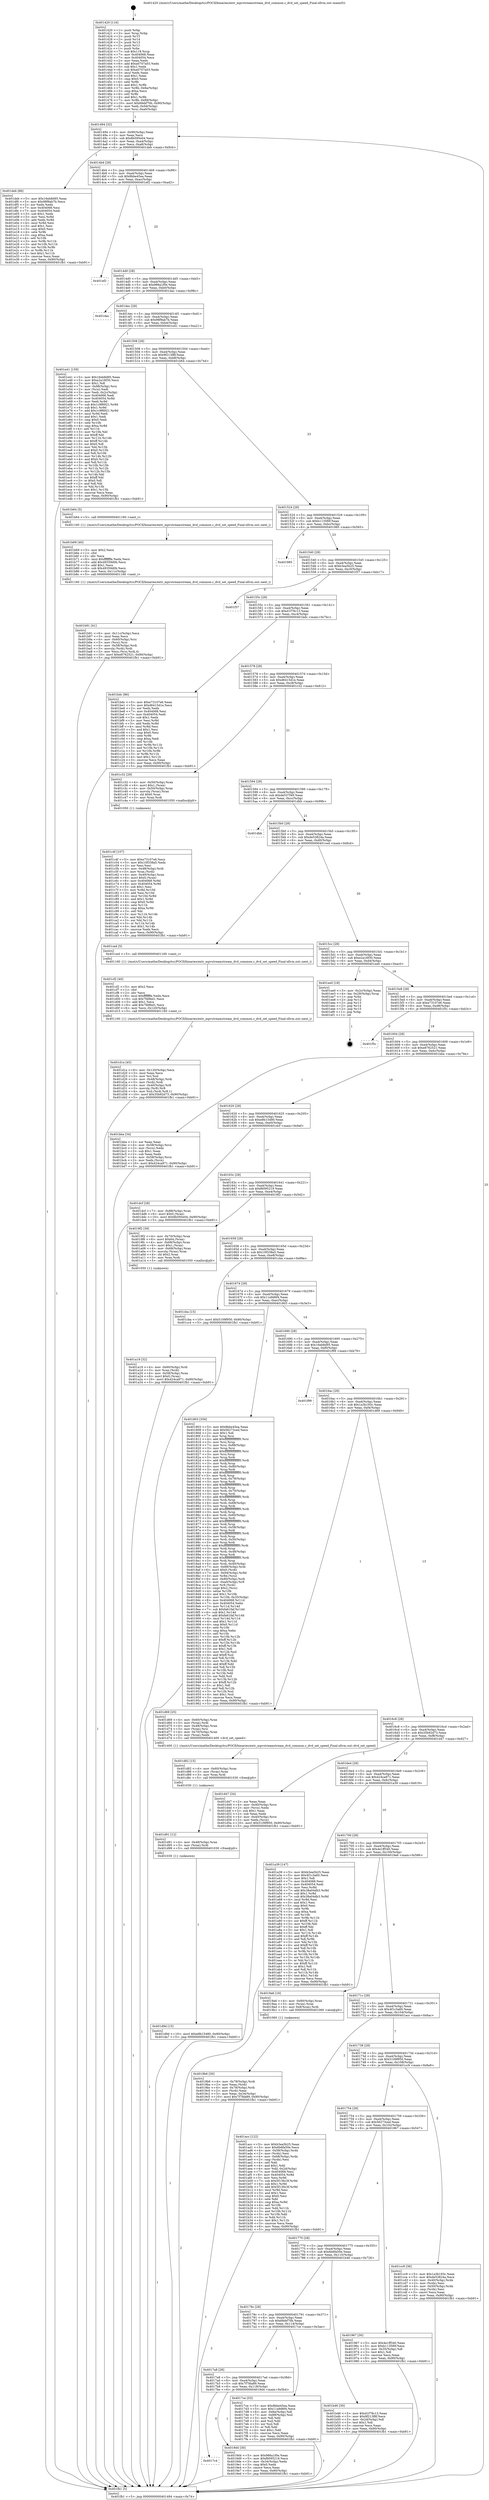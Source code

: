 digraph "0x401420" {
  label = "0x401420 (/mnt/c/Users/mathe/Desktop/tcc/POCII/binaries/extr_mpvstreamstream_dvd_common.c_dvd_set_speed_Final-ollvm.out::main(0))"
  labelloc = "t"
  node[shape=record]

  Entry [label="",width=0.3,height=0.3,shape=circle,fillcolor=black,style=filled]
  "0x401494" [label="{
     0x401494 [32]\l
     | [instrs]\l
     &nbsp;&nbsp;0x401494 \<+6\>: mov -0x90(%rbp),%eax\l
     &nbsp;&nbsp;0x40149a \<+2\>: mov %eax,%ecx\l
     &nbsp;&nbsp;0x40149c \<+6\>: sub $0x8b595e04,%ecx\l
     &nbsp;&nbsp;0x4014a2 \<+6\>: mov %eax,-0xa4(%rbp)\l
     &nbsp;&nbsp;0x4014a8 \<+6\>: mov %ecx,-0xa8(%rbp)\l
     &nbsp;&nbsp;0x4014ae \<+6\>: je 0000000000401deb \<main+0x9cb\>\l
  }"]
  "0x401deb" [label="{
     0x401deb [86]\l
     | [instrs]\l
     &nbsp;&nbsp;0x401deb \<+5\>: mov $0x16eb8d95,%eax\l
     &nbsp;&nbsp;0x401df0 \<+5\>: mov $0x98f9ab7b,%ecx\l
     &nbsp;&nbsp;0x401df5 \<+2\>: xor %edx,%edx\l
     &nbsp;&nbsp;0x401df7 \<+7\>: mov 0x404068,%esi\l
     &nbsp;&nbsp;0x401dfe \<+7\>: mov 0x404054,%edi\l
     &nbsp;&nbsp;0x401e05 \<+3\>: sub $0x1,%edx\l
     &nbsp;&nbsp;0x401e08 \<+3\>: mov %esi,%r8d\l
     &nbsp;&nbsp;0x401e0b \<+3\>: add %edx,%r8d\l
     &nbsp;&nbsp;0x401e0e \<+4\>: imul %r8d,%esi\l
     &nbsp;&nbsp;0x401e12 \<+3\>: and $0x1,%esi\l
     &nbsp;&nbsp;0x401e15 \<+3\>: cmp $0x0,%esi\l
     &nbsp;&nbsp;0x401e18 \<+4\>: sete %r9b\l
     &nbsp;&nbsp;0x401e1c \<+3\>: cmp $0xa,%edi\l
     &nbsp;&nbsp;0x401e1f \<+4\>: setl %r10b\l
     &nbsp;&nbsp;0x401e23 \<+3\>: mov %r9b,%r11b\l
     &nbsp;&nbsp;0x401e26 \<+3\>: and %r10b,%r11b\l
     &nbsp;&nbsp;0x401e29 \<+3\>: xor %r10b,%r9b\l
     &nbsp;&nbsp;0x401e2c \<+3\>: or %r9b,%r11b\l
     &nbsp;&nbsp;0x401e2f \<+4\>: test $0x1,%r11b\l
     &nbsp;&nbsp;0x401e33 \<+3\>: cmovne %ecx,%eax\l
     &nbsp;&nbsp;0x401e36 \<+6\>: mov %eax,-0x90(%rbp)\l
     &nbsp;&nbsp;0x401e3c \<+5\>: jmp 0000000000401fb1 \<main+0xb91\>\l
  }"]
  "0x4014b4" [label="{
     0x4014b4 [28]\l
     | [instrs]\l
     &nbsp;&nbsp;0x4014b4 \<+5\>: jmp 00000000004014b9 \<main+0x99\>\l
     &nbsp;&nbsp;0x4014b9 \<+6\>: mov -0xa4(%rbp),%eax\l
     &nbsp;&nbsp;0x4014bf \<+5\>: sub $0x8bbe45ea,%eax\l
     &nbsp;&nbsp;0x4014c4 \<+6\>: mov %eax,-0xac(%rbp)\l
     &nbsp;&nbsp;0x4014ca \<+6\>: je 0000000000401ef2 \<main+0xad2\>\l
  }"]
  Exit [label="",width=0.3,height=0.3,shape=circle,fillcolor=black,style=filled,peripheries=2]
  "0x401ef2" [label="{
     0x401ef2\l
  }", style=dashed]
  "0x4014d0" [label="{
     0x4014d0 [28]\l
     | [instrs]\l
     &nbsp;&nbsp;0x4014d0 \<+5\>: jmp 00000000004014d5 \<main+0xb5\>\l
     &nbsp;&nbsp;0x4014d5 \<+6\>: mov -0xa4(%rbp),%eax\l
     &nbsp;&nbsp;0x4014db \<+5\>: sub $0x986a1f0e,%eax\l
     &nbsp;&nbsp;0x4014e0 \<+6\>: mov %eax,-0xb0(%rbp)\l
     &nbsp;&nbsp;0x4014e6 \<+6\>: je 0000000000401dac \<main+0x98c\>\l
  }"]
  "0x401d9d" [label="{
     0x401d9d [15]\l
     | [instrs]\l
     &nbsp;&nbsp;0x401d9d \<+10\>: movl $0xe8b15480,-0x90(%rbp)\l
     &nbsp;&nbsp;0x401da7 \<+5\>: jmp 0000000000401fb1 \<main+0xb91\>\l
  }"]
  "0x401dac" [label="{
     0x401dac\l
  }", style=dashed]
  "0x4014ec" [label="{
     0x4014ec [28]\l
     | [instrs]\l
     &nbsp;&nbsp;0x4014ec \<+5\>: jmp 00000000004014f1 \<main+0xd1\>\l
     &nbsp;&nbsp;0x4014f1 \<+6\>: mov -0xa4(%rbp),%eax\l
     &nbsp;&nbsp;0x4014f7 \<+5\>: sub $0x98f9ab7b,%eax\l
     &nbsp;&nbsp;0x4014fc \<+6\>: mov %eax,-0xb4(%rbp)\l
     &nbsp;&nbsp;0x401502 \<+6\>: je 0000000000401e41 \<main+0xa21\>\l
  }"]
  "0x401d91" [label="{
     0x401d91 [12]\l
     | [instrs]\l
     &nbsp;&nbsp;0x401d91 \<+4\>: mov -0x48(%rbp),%rax\l
     &nbsp;&nbsp;0x401d95 \<+3\>: mov (%rax),%rdi\l
     &nbsp;&nbsp;0x401d98 \<+5\>: call 0000000000401030 \<free@plt\>\l
     | [calls]\l
     &nbsp;&nbsp;0x401030 \{1\} (unknown)\l
  }"]
  "0x401e41" [label="{
     0x401e41 [159]\l
     | [instrs]\l
     &nbsp;&nbsp;0x401e41 \<+5\>: mov $0x16eb8d95,%eax\l
     &nbsp;&nbsp;0x401e46 \<+5\>: mov $0xe2a16f30,%ecx\l
     &nbsp;&nbsp;0x401e4b \<+2\>: mov $0x1,%dl\l
     &nbsp;&nbsp;0x401e4d \<+7\>: mov -0x88(%rbp),%rsi\l
     &nbsp;&nbsp;0x401e54 \<+2\>: mov (%rsi),%edi\l
     &nbsp;&nbsp;0x401e56 \<+3\>: mov %edi,-0x2c(%rbp)\l
     &nbsp;&nbsp;0x401e59 \<+7\>: mov 0x404068,%edi\l
     &nbsp;&nbsp;0x401e60 \<+8\>: mov 0x404054,%r8d\l
     &nbsp;&nbsp;0x401e68 \<+3\>: mov %edi,%r9d\l
     &nbsp;&nbsp;0x401e6b \<+7\>: sub $0x1c9f6921,%r9d\l
     &nbsp;&nbsp;0x401e72 \<+4\>: sub $0x1,%r9d\l
     &nbsp;&nbsp;0x401e76 \<+7\>: add $0x1c9f6921,%r9d\l
     &nbsp;&nbsp;0x401e7d \<+4\>: imul %r9d,%edi\l
     &nbsp;&nbsp;0x401e81 \<+3\>: and $0x1,%edi\l
     &nbsp;&nbsp;0x401e84 \<+3\>: cmp $0x0,%edi\l
     &nbsp;&nbsp;0x401e87 \<+4\>: sete %r10b\l
     &nbsp;&nbsp;0x401e8b \<+4\>: cmp $0xa,%r8d\l
     &nbsp;&nbsp;0x401e8f \<+4\>: setl %r11b\l
     &nbsp;&nbsp;0x401e93 \<+3\>: mov %r10b,%bl\l
     &nbsp;&nbsp;0x401e96 \<+3\>: xor $0xff,%bl\l
     &nbsp;&nbsp;0x401e99 \<+3\>: mov %r11b,%r14b\l
     &nbsp;&nbsp;0x401e9c \<+4\>: xor $0xff,%r14b\l
     &nbsp;&nbsp;0x401ea0 \<+3\>: xor $0x0,%dl\l
     &nbsp;&nbsp;0x401ea3 \<+3\>: mov %bl,%r15b\l
     &nbsp;&nbsp;0x401ea6 \<+4\>: and $0x0,%r15b\l
     &nbsp;&nbsp;0x401eaa \<+3\>: and %dl,%r10b\l
     &nbsp;&nbsp;0x401ead \<+3\>: mov %r14b,%r12b\l
     &nbsp;&nbsp;0x401eb0 \<+4\>: and $0x0,%r12b\l
     &nbsp;&nbsp;0x401eb4 \<+3\>: and %dl,%r11b\l
     &nbsp;&nbsp;0x401eb7 \<+3\>: or %r10b,%r15b\l
     &nbsp;&nbsp;0x401eba \<+3\>: or %r11b,%r12b\l
     &nbsp;&nbsp;0x401ebd \<+3\>: xor %r12b,%r15b\l
     &nbsp;&nbsp;0x401ec0 \<+3\>: or %r14b,%bl\l
     &nbsp;&nbsp;0x401ec3 \<+3\>: xor $0xff,%bl\l
     &nbsp;&nbsp;0x401ec6 \<+3\>: or $0x0,%dl\l
     &nbsp;&nbsp;0x401ec9 \<+2\>: and %dl,%bl\l
     &nbsp;&nbsp;0x401ecb \<+3\>: or %bl,%r15b\l
     &nbsp;&nbsp;0x401ece \<+4\>: test $0x1,%r15b\l
     &nbsp;&nbsp;0x401ed2 \<+3\>: cmovne %ecx,%eax\l
     &nbsp;&nbsp;0x401ed5 \<+6\>: mov %eax,-0x90(%rbp)\l
     &nbsp;&nbsp;0x401edb \<+5\>: jmp 0000000000401fb1 \<main+0xb91\>\l
  }"]
  "0x401508" [label="{
     0x401508 [28]\l
     | [instrs]\l
     &nbsp;&nbsp;0x401508 \<+5\>: jmp 000000000040150d \<main+0xed\>\l
     &nbsp;&nbsp;0x40150d \<+6\>: mov -0xa4(%rbp),%eax\l
     &nbsp;&nbsp;0x401513 \<+5\>: sub $0x9f213f8f,%eax\l
     &nbsp;&nbsp;0x401518 \<+6\>: mov %eax,-0xb8(%rbp)\l
     &nbsp;&nbsp;0x40151e \<+6\>: je 0000000000401b64 \<main+0x744\>\l
  }"]
  "0x401d82" [label="{
     0x401d82 [15]\l
     | [instrs]\l
     &nbsp;&nbsp;0x401d82 \<+4\>: mov -0x60(%rbp),%rax\l
     &nbsp;&nbsp;0x401d86 \<+3\>: mov (%rax),%rax\l
     &nbsp;&nbsp;0x401d89 \<+3\>: mov %rax,%rdi\l
     &nbsp;&nbsp;0x401d8c \<+5\>: call 0000000000401030 \<free@plt\>\l
     | [calls]\l
     &nbsp;&nbsp;0x401030 \{1\} (unknown)\l
  }"]
  "0x401b64" [label="{
     0x401b64 [5]\l
     | [instrs]\l
     &nbsp;&nbsp;0x401b64 \<+5\>: call 0000000000401160 \<next_i\>\l
     | [calls]\l
     &nbsp;&nbsp;0x401160 \{1\} (/mnt/c/Users/mathe/Desktop/tcc/POCII/binaries/extr_mpvstreamstream_dvd_common.c_dvd_set_speed_Final-ollvm.out::next_i)\l
  }"]
  "0x401524" [label="{
     0x401524 [28]\l
     | [instrs]\l
     &nbsp;&nbsp;0x401524 \<+5\>: jmp 0000000000401529 \<main+0x109\>\l
     &nbsp;&nbsp;0x401529 \<+6\>: mov -0xa4(%rbp),%eax\l
     &nbsp;&nbsp;0x40152f \<+5\>: sub $0xb1135f0f,%eax\l
     &nbsp;&nbsp;0x401534 \<+6\>: mov %eax,-0xbc(%rbp)\l
     &nbsp;&nbsp;0x40153a \<+6\>: je 0000000000401985 \<main+0x565\>\l
  }"]
  "0x401d1a" [label="{
     0x401d1a [45]\l
     | [instrs]\l
     &nbsp;&nbsp;0x401d1a \<+6\>: mov -0x120(%rbp),%ecx\l
     &nbsp;&nbsp;0x401d20 \<+3\>: imul %eax,%ecx\l
     &nbsp;&nbsp;0x401d23 \<+3\>: mov %cl,%sil\l
     &nbsp;&nbsp;0x401d26 \<+4\>: mov -0x48(%rbp),%rdi\l
     &nbsp;&nbsp;0x401d2a \<+3\>: mov (%rdi),%rdi\l
     &nbsp;&nbsp;0x401d2d \<+4\>: mov -0x40(%rbp),%r8\l
     &nbsp;&nbsp;0x401d31 \<+3\>: movslq (%r8),%r8\l
     &nbsp;&nbsp;0x401d34 \<+4\>: mov %sil,(%rdi,%r8,1)\l
     &nbsp;&nbsp;0x401d38 \<+10\>: movl $0x35b92d73,-0x90(%rbp)\l
     &nbsp;&nbsp;0x401d42 \<+5\>: jmp 0000000000401fb1 \<main+0xb91\>\l
  }"]
  "0x401985" [label="{
     0x401985\l
  }", style=dashed]
  "0x401540" [label="{
     0x401540 [28]\l
     | [instrs]\l
     &nbsp;&nbsp;0x401540 \<+5\>: jmp 0000000000401545 \<main+0x125\>\l
     &nbsp;&nbsp;0x401545 \<+6\>: mov -0xa4(%rbp),%eax\l
     &nbsp;&nbsp;0x40154b \<+5\>: sub $0xb3ea5b25,%eax\l
     &nbsp;&nbsp;0x401550 \<+6\>: mov %eax,-0xc0(%rbp)\l
     &nbsp;&nbsp;0x401556 \<+6\>: je 0000000000401f37 \<main+0xb17\>\l
  }"]
  "0x401cf2" [label="{
     0x401cf2 [40]\l
     | [instrs]\l
     &nbsp;&nbsp;0x401cf2 \<+5\>: mov $0x2,%ecx\l
     &nbsp;&nbsp;0x401cf7 \<+1\>: cltd\l
     &nbsp;&nbsp;0x401cf8 \<+2\>: idiv %ecx\l
     &nbsp;&nbsp;0x401cfa \<+6\>: imul $0xfffffffe,%edx,%ecx\l
     &nbsp;&nbsp;0x401d00 \<+6\>: sub $0x7fd9bd1,%ecx\l
     &nbsp;&nbsp;0x401d06 \<+3\>: add $0x1,%ecx\l
     &nbsp;&nbsp;0x401d09 \<+6\>: add $0x7fd9bd1,%ecx\l
     &nbsp;&nbsp;0x401d0f \<+6\>: mov %ecx,-0x120(%rbp)\l
     &nbsp;&nbsp;0x401d15 \<+5\>: call 0000000000401160 \<next_i\>\l
     | [calls]\l
     &nbsp;&nbsp;0x401160 \{1\} (/mnt/c/Users/mathe/Desktop/tcc/POCII/binaries/extr_mpvstreamstream_dvd_common.c_dvd_set_speed_Final-ollvm.out::next_i)\l
  }"]
  "0x401f37" [label="{
     0x401f37\l
  }", style=dashed]
  "0x40155c" [label="{
     0x40155c [28]\l
     | [instrs]\l
     &nbsp;&nbsp;0x40155c \<+5\>: jmp 0000000000401561 \<main+0x141\>\l
     &nbsp;&nbsp;0x401561 \<+6\>: mov -0xa4(%rbp),%eax\l
     &nbsp;&nbsp;0x401567 \<+5\>: sub $0xd1f78c13,%eax\l
     &nbsp;&nbsp;0x40156c \<+6\>: mov %eax,-0xc4(%rbp)\l
     &nbsp;&nbsp;0x401572 \<+6\>: je 0000000000401bdc \<main+0x7bc\>\l
  }"]
  "0x401c4f" [label="{
     0x401c4f [107]\l
     | [instrs]\l
     &nbsp;&nbsp;0x401c4f \<+5\>: mov $0xe73107e6,%ecx\l
     &nbsp;&nbsp;0x401c54 \<+5\>: mov $0x10f338a5,%edx\l
     &nbsp;&nbsp;0x401c59 \<+2\>: xor %esi,%esi\l
     &nbsp;&nbsp;0x401c5b \<+4\>: mov -0x48(%rbp),%rdi\l
     &nbsp;&nbsp;0x401c5f \<+3\>: mov %rax,(%rdi)\l
     &nbsp;&nbsp;0x401c62 \<+4\>: mov -0x40(%rbp),%rax\l
     &nbsp;&nbsp;0x401c66 \<+6\>: movl $0x0,(%rax)\l
     &nbsp;&nbsp;0x401c6c \<+8\>: mov 0x404068,%r8d\l
     &nbsp;&nbsp;0x401c74 \<+8\>: mov 0x404054,%r9d\l
     &nbsp;&nbsp;0x401c7c \<+3\>: sub $0x1,%esi\l
     &nbsp;&nbsp;0x401c7f \<+3\>: mov %r8d,%r10d\l
     &nbsp;&nbsp;0x401c82 \<+3\>: add %esi,%r10d\l
     &nbsp;&nbsp;0x401c85 \<+4\>: imul %r10d,%r8d\l
     &nbsp;&nbsp;0x401c89 \<+4\>: and $0x1,%r8d\l
     &nbsp;&nbsp;0x401c8d \<+4\>: cmp $0x0,%r8d\l
     &nbsp;&nbsp;0x401c91 \<+4\>: sete %r11b\l
     &nbsp;&nbsp;0x401c95 \<+4\>: cmp $0xa,%r9d\l
     &nbsp;&nbsp;0x401c99 \<+3\>: setl %bl\l
     &nbsp;&nbsp;0x401c9c \<+3\>: mov %r11b,%r14b\l
     &nbsp;&nbsp;0x401c9f \<+3\>: and %bl,%r14b\l
     &nbsp;&nbsp;0x401ca2 \<+3\>: xor %bl,%r11b\l
     &nbsp;&nbsp;0x401ca5 \<+3\>: or %r11b,%r14b\l
     &nbsp;&nbsp;0x401ca8 \<+4\>: test $0x1,%r14b\l
     &nbsp;&nbsp;0x401cac \<+3\>: cmovne %edx,%ecx\l
     &nbsp;&nbsp;0x401caf \<+6\>: mov %ecx,-0x90(%rbp)\l
     &nbsp;&nbsp;0x401cb5 \<+5\>: jmp 0000000000401fb1 \<main+0xb91\>\l
  }"]
  "0x401bdc" [label="{
     0x401bdc [86]\l
     | [instrs]\l
     &nbsp;&nbsp;0x401bdc \<+5\>: mov $0xe73107e6,%eax\l
     &nbsp;&nbsp;0x401be1 \<+5\>: mov $0xd6415d1e,%ecx\l
     &nbsp;&nbsp;0x401be6 \<+2\>: xor %edx,%edx\l
     &nbsp;&nbsp;0x401be8 \<+7\>: mov 0x404068,%esi\l
     &nbsp;&nbsp;0x401bef \<+7\>: mov 0x404054,%edi\l
     &nbsp;&nbsp;0x401bf6 \<+3\>: sub $0x1,%edx\l
     &nbsp;&nbsp;0x401bf9 \<+3\>: mov %esi,%r8d\l
     &nbsp;&nbsp;0x401bfc \<+3\>: add %edx,%r8d\l
     &nbsp;&nbsp;0x401bff \<+4\>: imul %r8d,%esi\l
     &nbsp;&nbsp;0x401c03 \<+3\>: and $0x1,%esi\l
     &nbsp;&nbsp;0x401c06 \<+3\>: cmp $0x0,%esi\l
     &nbsp;&nbsp;0x401c09 \<+4\>: sete %r9b\l
     &nbsp;&nbsp;0x401c0d \<+3\>: cmp $0xa,%edi\l
     &nbsp;&nbsp;0x401c10 \<+4\>: setl %r10b\l
     &nbsp;&nbsp;0x401c14 \<+3\>: mov %r9b,%r11b\l
     &nbsp;&nbsp;0x401c17 \<+3\>: and %r10b,%r11b\l
     &nbsp;&nbsp;0x401c1a \<+3\>: xor %r10b,%r9b\l
     &nbsp;&nbsp;0x401c1d \<+3\>: or %r9b,%r11b\l
     &nbsp;&nbsp;0x401c20 \<+4\>: test $0x1,%r11b\l
     &nbsp;&nbsp;0x401c24 \<+3\>: cmovne %ecx,%eax\l
     &nbsp;&nbsp;0x401c27 \<+6\>: mov %eax,-0x90(%rbp)\l
     &nbsp;&nbsp;0x401c2d \<+5\>: jmp 0000000000401fb1 \<main+0xb91\>\l
  }"]
  "0x401578" [label="{
     0x401578 [28]\l
     | [instrs]\l
     &nbsp;&nbsp;0x401578 \<+5\>: jmp 000000000040157d \<main+0x15d\>\l
     &nbsp;&nbsp;0x40157d \<+6\>: mov -0xa4(%rbp),%eax\l
     &nbsp;&nbsp;0x401583 \<+5\>: sub $0xd6415d1e,%eax\l
     &nbsp;&nbsp;0x401588 \<+6\>: mov %eax,-0xc8(%rbp)\l
     &nbsp;&nbsp;0x40158e \<+6\>: je 0000000000401c32 \<main+0x812\>\l
  }"]
  "0x401b91" [label="{
     0x401b91 [41]\l
     | [instrs]\l
     &nbsp;&nbsp;0x401b91 \<+6\>: mov -0x11c(%rbp),%ecx\l
     &nbsp;&nbsp;0x401b97 \<+3\>: imul %eax,%ecx\l
     &nbsp;&nbsp;0x401b9a \<+4\>: mov -0x60(%rbp),%rsi\l
     &nbsp;&nbsp;0x401b9e \<+3\>: mov (%rsi),%rsi\l
     &nbsp;&nbsp;0x401ba1 \<+4\>: mov -0x58(%rbp),%rdi\l
     &nbsp;&nbsp;0x401ba5 \<+3\>: movslq (%rdi),%rdi\l
     &nbsp;&nbsp;0x401ba8 \<+3\>: mov %ecx,(%rsi,%rdi,4)\l
     &nbsp;&nbsp;0x401bab \<+10\>: movl $0xe8762521,-0x90(%rbp)\l
     &nbsp;&nbsp;0x401bb5 \<+5\>: jmp 0000000000401fb1 \<main+0xb91\>\l
  }"]
  "0x401c32" [label="{
     0x401c32 [29]\l
     | [instrs]\l
     &nbsp;&nbsp;0x401c32 \<+4\>: mov -0x50(%rbp),%rax\l
     &nbsp;&nbsp;0x401c36 \<+6\>: movl $0x1,(%rax)\l
     &nbsp;&nbsp;0x401c3c \<+4\>: mov -0x50(%rbp),%rax\l
     &nbsp;&nbsp;0x401c40 \<+3\>: movslq (%rax),%rax\l
     &nbsp;&nbsp;0x401c43 \<+4\>: shl $0x0,%rax\l
     &nbsp;&nbsp;0x401c47 \<+3\>: mov %rax,%rdi\l
     &nbsp;&nbsp;0x401c4a \<+5\>: call 0000000000401050 \<malloc@plt\>\l
     | [calls]\l
     &nbsp;&nbsp;0x401050 \{1\} (unknown)\l
  }"]
  "0x401594" [label="{
     0x401594 [28]\l
     | [instrs]\l
     &nbsp;&nbsp;0x401594 \<+5\>: jmp 0000000000401599 \<main+0x179\>\l
     &nbsp;&nbsp;0x401599 \<+6\>: mov -0xa4(%rbp),%eax\l
     &nbsp;&nbsp;0x40159f \<+5\>: sub $0xde537f49,%eax\l
     &nbsp;&nbsp;0x4015a4 \<+6\>: mov %eax,-0xcc(%rbp)\l
     &nbsp;&nbsp;0x4015aa \<+6\>: je 0000000000401dbb \<main+0x99b\>\l
  }"]
  "0x401b69" [label="{
     0x401b69 [40]\l
     | [instrs]\l
     &nbsp;&nbsp;0x401b69 \<+5\>: mov $0x2,%ecx\l
     &nbsp;&nbsp;0x401b6e \<+1\>: cltd\l
     &nbsp;&nbsp;0x401b6f \<+2\>: idiv %ecx\l
     &nbsp;&nbsp;0x401b71 \<+6\>: imul $0xfffffffe,%edx,%ecx\l
     &nbsp;&nbsp;0x401b77 \<+6\>: add $0x49359d0b,%ecx\l
     &nbsp;&nbsp;0x401b7d \<+3\>: add $0x1,%ecx\l
     &nbsp;&nbsp;0x401b80 \<+6\>: sub $0x49359d0b,%ecx\l
     &nbsp;&nbsp;0x401b86 \<+6\>: mov %ecx,-0x11c(%rbp)\l
     &nbsp;&nbsp;0x401b8c \<+5\>: call 0000000000401160 \<next_i\>\l
     | [calls]\l
     &nbsp;&nbsp;0x401160 \{1\} (/mnt/c/Users/mathe/Desktop/tcc/POCII/binaries/extr_mpvstreamstream_dvd_common.c_dvd_set_speed_Final-ollvm.out::next_i)\l
  }"]
  "0x401dbb" [label="{
     0x401dbb\l
  }", style=dashed]
  "0x4015b0" [label="{
     0x4015b0 [28]\l
     | [instrs]\l
     &nbsp;&nbsp;0x4015b0 \<+5\>: jmp 00000000004015b5 \<main+0x195\>\l
     &nbsp;&nbsp;0x4015b5 \<+6\>: mov -0xa4(%rbp),%eax\l
     &nbsp;&nbsp;0x4015bb \<+5\>: sub $0xde53824a,%eax\l
     &nbsp;&nbsp;0x4015c0 \<+6\>: mov %eax,-0xd0(%rbp)\l
     &nbsp;&nbsp;0x4015c6 \<+6\>: je 0000000000401ced \<main+0x8cd\>\l
  }"]
  "0x401a19" [label="{
     0x401a19 [32]\l
     | [instrs]\l
     &nbsp;&nbsp;0x401a19 \<+4\>: mov -0x60(%rbp),%rdi\l
     &nbsp;&nbsp;0x401a1d \<+3\>: mov %rax,(%rdi)\l
     &nbsp;&nbsp;0x401a20 \<+4\>: mov -0x58(%rbp),%rax\l
     &nbsp;&nbsp;0x401a24 \<+6\>: movl $0x0,(%rax)\l
     &nbsp;&nbsp;0x401a2a \<+10\>: movl $0x424ca971,-0x90(%rbp)\l
     &nbsp;&nbsp;0x401a34 \<+5\>: jmp 0000000000401fb1 \<main+0xb91\>\l
  }"]
  "0x401ced" [label="{
     0x401ced [5]\l
     | [instrs]\l
     &nbsp;&nbsp;0x401ced \<+5\>: call 0000000000401160 \<next_i\>\l
     | [calls]\l
     &nbsp;&nbsp;0x401160 \{1\} (/mnt/c/Users/mathe/Desktop/tcc/POCII/binaries/extr_mpvstreamstream_dvd_common.c_dvd_set_speed_Final-ollvm.out::next_i)\l
  }"]
  "0x4015cc" [label="{
     0x4015cc [28]\l
     | [instrs]\l
     &nbsp;&nbsp;0x4015cc \<+5\>: jmp 00000000004015d1 \<main+0x1b1\>\l
     &nbsp;&nbsp;0x4015d1 \<+6\>: mov -0xa4(%rbp),%eax\l
     &nbsp;&nbsp;0x4015d7 \<+5\>: sub $0xe2a16f30,%eax\l
     &nbsp;&nbsp;0x4015dc \<+6\>: mov %eax,-0xd4(%rbp)\l
     &nbsp;&nbsp;0x4015e2 \<+6\>: je 0000000000401ee0 \<main+0xac0\>\l
  }"]
  "0x4017c4" [label="{
     0x4017c4\l
  }", style=dashed]
  "0x401ee0" [label="{
     0x401ee0 [18]\l
     | [instrs]\l
     &nbsp;&nbsp;0x401ee0 \<+3\>: mov -0x2c(%rbp),%eax\l
     &nbsp;&nbsp;0x401ee3 \<+4\>: lea -0x28(%rbp),%rsp\l
     &nbsp;&nbsp;0x401ee7 \<+1\>: pop %rbx\l
     &nbsp;&nbsp;0x401ee8 \<+2\>: pop %r12\l
     &nbsp;&nbsp;0x401eea \<+2\>: pop %r13\l
     &nbsp;&nbsp;0x401eec \<+2\>: pop %r14\l
     &nbsp;&nbsp;0x401eee \<+2\>: pop %r15\l
     &nbsp;&nbsp;0x401ef0 \<+1\>: pop %rbp\l
     &nbsp;&nbsp;0x401ef1 \<+1\>: ret\l
  }"]
  "0x4015e8" [label="{
     0x4015e8 [28]\l
     | [instrs]\l
     &nbsp;&nbsp;0x4015e8 \<+5\>: jmp 00000000004015ed \<main+0x1cd\>\l
     &nbsp;&nbsp;0x4015ed \<+6\>: mov -0xa4(%rbp),%eax\l
     &nbsp;&nbsp;0x4015f3 \<+5\>: sub $0xe73107e6,%eax\l
     &nbsp;&nbsp;0x4015f8 \<+6\>: mov %eax,-0xd8(%rbp)\l
     &nbsp;&nbsp;0x4015fe \<+6\>: je 0000000000401f5c \<main+0xb3c\>\l
  }"]
  "0x4019d4" [label="{
     0x4019d4 [30]\l
     | [instrs]\l
     &nbsp;&nbsp;0x4019d4 \<+5\>: mov $0x986a1f0e,%eax\l
     &nbsp;&nbsp;0x4019d9 \<+5\>: mov $0xf6095219,%ecx\l
     &nbsp;&nbsp;0x4019de \<+3\>: mov -0x34(%rbp),%edx\l
     &nbsp;&nbsp;0x4019e1 \<+3\>: cmp $0x0,%edx\l
     &nbsp;&nbsp;0x4019e4 \<+3\>: cmove %ecx,%eax\l
     &nbsp;&nbsp;0x4019e7 \<+6\>: mov %eax,-0x90(%rbp)\l
     &nbsp;&nbsp;0x4019ed \<+5\>: jmp 0000000000401fb1 \<main+0xb91\>\l
  }"]
  "0x401f5c" [label="{
     0x401f5c\l
  }", style=dashed]
  "0x401604" [label="{
     0x401604 [28]\l
     | [instrs]\l
     &nbsp;&nbsp;0x401604 \<+5\>: jmp 0000000000401609 \<main+0x1e9\>\l
     &nbsp;&nbsp;0x401609 \<+6\>: mov -0xa4(%rbp),%eax\l
     &nbsp;&nbsp;0x40160f \<+5\>: sub $0xe8762521,%eax\l
     &nbsp;&nbsp;0x401614 \<+6\>: mov %eax,-0xdc(%rbp)\l
     &nbsp;&nbsp;0x40161a \<+6\>: je 0000000000401bba \<main+0x79a\>\l
  }"]
  "0x4019b6" [label="{
     0x4019b6 [30]\l
     | [instrs]\l
     &nbsp;&nbsp;0x4019b6 \<+4\>: mov -0x78(%rbp),%rdi\l
     &nbsp;&nbsp;0x4019ba \<+2\>: mov %eax,(%rdi)\l
     &nbsp;&nbsp;0x4019bc \<+4\>: mov -0x78(%rbp),%rdi\l
     &nbsp;&nbsp;0x4019c0 \<+2\>: mov (%rdi),%eax\l
     &nbsp;&nbsp;0x4019c2 \<+3\>: mov %eax,-0x34(%rbp)\l
     &nbsp;&nbsp;0x4019c5 \<+10\>: movl $0x7f7fda89,-0x90(%rbp)\l
     &nbsp;&nbsp;0x4019cf \<+5\>: jmp 0000000000401fb1 \<main+0xb91\>\l
  }"]
  "0x401bba" [label="{
     0x401bba [34]\l
     | [instrs]\l
     &nbsp;&nbsp;0x401bba \<+2\>: xor %eax,%eax\l
     &nbsp;&nbsp;0x401bbc \<+4\>: mov -0x58(%rbp),%rcx\l
     &nbsp;&nbsp;0x401bc0 \<+2\>: mov (%rcx),%edx\l
     &nbsp;&nbsp;0x401bc2 \<+3\>: sub $0x1,%eax\l
     &nbsp;&nbsp;0x401bc5 \<+2\>: sub %eax,%edx\l
     &nbsp;&nbsp;0x401bc7 \<+4\>: mov -0x58(%rbp),%rcx\l
     &nbsp;&nbsp;0x401bcb \<+2\>: mov %edx,(%rcx)\l
     &nbsp;&nbsp;0x401bcd \<+10\>: movl $0x424ca971,-0x90(%rbp)\l
     &nbsp;&nbsp;0x401bd7 \<+5\>: jmp 0000000000401fb1 \<main+0xb91\>\l
  }"]
  "0x401620" [label="{
     0x401620 [28]\l
     | [instrs]\l
     &nbsp;&nbsp;0x401620 \<+5\>: jmp 0000000000401625 \<main+0x205\>\l
     &nbsp;&nbsp;0x401625 \<+6\>: mov -0xa4(%rbp),%eax\l
     &nbsp;&nbsp;0x40162b \<+5\>: sub $0xe8b15480,%eax\l
     &nbsp;&nbsp;0x401630 \<+6\>: mov %eax,-0xe0(%rbp)\l
     &nbsp;&nbsp;0x401636 \<+6\>: je 0000000000401dcf \<main+0x9af\>\l
  }"]
  "0x401420" [label="{
     0x401420 [116]\l
     | [instrs]\l
     &nbsp;&nbsp;0x401420 \<+1\>: push %rbp\l
     &nbsp;&nbsp;0x401421 \<+3\>: mov %rsp,%rbp\l
     &nbsp;&nbsp;0x401424 \<+2\>: push %r15\l
     &nbsp;&nbsp;0x401426 \<+2\>: push %r14\l
     &nbsp;&nbsp;0x401428 \<+2\>: push %r13\l
     &nbsp;&nbsp;0x40142a \<+2\>: push %r12\l
     &nbsp;&nbsp;0x40142c \<+1\>: push %rbx\l
     &nbsp;&nbsp;0x40142d \<+7\>: sub $0x118,%rsp\l
     &nbsp;&nbsp;0x401434 \<+7\>: mov 0x404068,%eax\l
     &nbsp;&nbsp;0x40143b \<+7\>: mov 0x404054,%ecx\l
     &nbsp;&nbsp;0x401442 \<+2\>: mov %eax,%edx\l
     &nbsp;&nbsp;0x401444 \<+6\>: add $0xa0707a03,%edx\l
     &nbsp;&nbsp;0x40144a \<+3\>: sub $0x1,%edx\l
     &nbsp;&nbsp;0x40144d \<+6\>: sub $0xa0707a03,%edx\l
     &nbsp;&nbsp;0x401453 \<+3\>: imul %edx,%eax\l
     &nbsp;&nbsp;0x401456 \<+3\>: and $0x1,%eax\l
     &nbsp;&nbsp;0x401459 \<+3\>: cmp $0x0,%eax\l
     &nbsp;&nbsp;0x40145c \<+4\>: sete %r8b\l
     &nbsp;&nbsp;0x401460 \<+4\>: and $0x1,%r8b\l
     &nbsp;&nbsp;0x401464 \<+7\>: mov %r8b,-0x8a(%rbp)\l
     &nbsp;&nbsp;0x40146b \<+3\>: cmp $0xa,%ecx\l
     &nbsp;&nbsp;0x40146e \<+4\>: setl %r8b\l
     &nbsp;&nbsp;0x401472 \<+4\>: and $0x1,%r8b\l
     &nbsp;&nbsp;0x401476 \<+7\>: mov %r8b,-0x89(%rbp)\l
     &nbsp;&nbsp;0x40147d \<+10\>: movl $0x6febf70b,-0x90(%rbp)\l
     &nbsp;&nbsp;0x401487 \<+6\>: mov %edi,-0x94(%rbp)\l
     &nbsp;&nbsp;0x40148d \<+7\>: mov %rsi,-0xa0(%rbp)\l
  }"]
  "0x401dcf" [label="{
     0x401dcf [28]\l
     | [instrs]\l
     &nbsp;&nbsp;0x401dcf \<+7\>: mov -0x88(%rbp),%rax\l
     &nbsp;&nbsp;0x401dd6 \<+6\>: movl $0x0,(%rax)\l
     &nbsp;&nbsp;0x401ddc \<+10\>: movl $0x8b595e04,-0x90(%rbp)\l
     &nbsp;&nbsp;0x401de6 \<+5\>: jmp 0000000000401fb1 \<main+0xb91\>\l
  }"]
  "0x40163c" [label="{
     0x40163c [28]\l
     | [instrs]\l
     &nbsp;&nbsp;0x40163c \<+5\>: jmp 0000000000401641 \<main+0x221\>\l
     &nbsp;&nbsp;0x401641 \<+6\>: mov -0xa4(%rbp),%eax\l
     &nbsp;&nbsp;0x401647 \<+5\>: sub $0xf6095219,%eax\l
     &nbsp;&nbsp;0x40164c \<+6\>: mov %eax,-0xe4(%rbp)\l
     &nbsp;&nbsp;0x401652 \<+6\>: je 00000000004019f2 \<main+0x5d2\>\l
  }"]
  "0x401fb1" [label="{
     0x401fb1 [5]\l
     | [instrs]\l
     &nbsp;&nbsp;0x401fb1 \<+5\>: jmp 0000000000401494 \<main+0x74\>\l
  }"]
  "0x4019f2" [label="{
     0x4019f2 [39]\l
     | [instrs]\l
     &nbsp;&nbsp;0x4019f2 \<+4\>: mov -0x70(%rbp),%rax\l
     &nbsp;&nbsp;0x4019f6 \<+6\>: movl $0x64,(%rax)\l
     &nbsp;&nbsp;0x4019fc \<+4\>: mov -0x68(%rbp),%rax\l
     &nbsp;&nbsp;0x401a00 \<+6\>: movl $0x1,(%rax)\l
     &nbsp;&nbsp;0x401a06 \<+4\>: mov -0x68(%rbp),%rax\l
     &nbsp;&nbsp;0x401a0a \<+3\>: movslq (%rax),%rax\l
     &nbsp;&nbsp;0x401a0d \<+4\>: shl $0x2,%rax\l
     &nbsp;&nbsp;0x401a11 \<+3\>: mov %rax,%rdi\l
     &nbsp;&nbsp;0x401a14 \<+5\>: call 0000000000401050 \<malloc@plt\>\l
     | [calls]\l
     &nbsp;&nbsp;0x401050 \{1\} (unknown)\l
  }"]
  "0x401658" [label="{
     0x401658 [28]\l
     | [instrs]\l
     &nbsp;&nbsp;0x401658 \<+5\>: jmp 000000000040165d \<main+0x23d\>\l
     &nbsp;&nbsp;0x40165d \<+6\>: mov -0xa4(%rbp),%eax\l
     &nbsp;&nbsp;0x401663 \<+5\>: sub $0x10f338a5,%eax\l
     &nbsp;&nbsp;0x401668 \<+6\>: mov %eax,-0xe8(%rbp)\l
     &nbsp;&nbsp;0x40166e \<+6\>: je 0000000000401cba \<main+0x89a\>\l
  }"]
  "0x4017a8" [label="{
     0x4017a8 [28]\l
     | [instrs]\l
     &nbsp;&nbsp;0x4017a8 \<+5\>: jmp 00000000004017ad \<main+0x38d\>\l
     &nbsp;&nbsp;0x4017ad \<+6\>: mov -0xa4(%rbp),%eax\l
     &nbsp;&nbsp;0x4017b3 \<+5\>: sub $0x7f7fda89,%eax\l
     &nbsp;&nbsp;0x4017b8 \<+6\>: mov %eax,-0x118(%rbp)\l
     &nbsp;&nbsp;0x4017be \<+6\>: je 00000000004019d4 \<main+0x5b4\>\l
  }"]
  "0x401cba" [label="{
     0x401cba [15]\l
     | [instrs]\l
     &nbsp;&nbsp;0x401cba \<+10\>: movl $0x5109f950,-0x90(%rbp)\l
     &nbsp;&nbsp;0x401cc4 \<+5\>: jmp 0000000000401fb1 \<main+0xb91\>\l
  }"]
  "0x401674" [label="{
     0x401674 [28]\l
     | [instrs]\l
     &nbsp;&nbsp;0x401674 \<+5\>: jmp 0000000000401679 \<main+0x259\>\l
     &nbsp;&nbsp;0x401679 \<+6\>: mov -0xa4(%rbp),%eax\l
     &nbsp;&nbsp;0x40167f \<+5\>: sub $0x11a9d6f4,%eax\l
     &nbsp;&nbsp;0x401684 \<+6\>: mov %eax,-0xec(%rbp)\l
     &nbsp;&nbsp;0x40168a \<+6\>: je 0000000000401803 \<main+0x3e3\>\l
  }"]
  "0x4017ce" [label="{
     0x4017ce [53]\l
     | [instrs]\l
     &nbsp;&nbsp;0x4017ce \<+5\>: mov $0x8bbe45ea,%eax\l
     &nbsp;&nbsp;0x4017d3 \<+5\>: mov $0x11a9d6f4,%ecx\l
     &nbsp;&nbsp;0x4017d8 \<+6\>: mov -0x8a(%rbp),%dl\l
     &nbsp;&nbsp;0x4017de \<+7\>: mov -0x89(%rbp),%sil\l
     &nbsp;&nbsp;0x4017e5 \<+3\>: mov %dl,%dil\l
     &nbsp;&nbsp;0x4017e8 \<+3\>: and %sil,%dil\l
     &nbsp;&nbsp;0x4017eb \<+3\>: xor %sil,%dl\l
     &nbsp;&nbsp;0x4017ee \<+3\>: or %dl,%dil\l
     &nbsp;&nbsp;0x4017f1 \<+4\>: test $0x1,%dil\l
     &nbsp;&nbsp;0x4017f5 \<+3\>: cmovne %ecx,%eax\l
     &nbsp;&nbsp;0x4017f8 \<+6\>: mov %eax,-0x90(%rbp)\l
     &nbsp;&nbsp;0x4017fe \<+5\>: jmp 0000000000401fb1 \<main+0xb91\>\l
  }"]
  "0x401803" [label="{
     0x401803 [356]\l
     | [instrs]\l
     &nbsp;&nbsp;0x401803 \<+5\>: mov $0x8bbe45ea,%eax\l
     &nbsp;&nbsp;0x401808 \<+5\>: mov $0x56273ced,%ecx\l
     &nbsp;&nbsp;0x40180d \<+2\>: mov $0x1,%dl\l
     &nbsp;&nbsp;0x40180f \<+3\>: mov %rsp,%rsi\l
     &nbsp;&nbsp;0x401812 \<+4\>: add $0xfffffffffffffff0,%rsi\l
     &nbsp;&nbsp;0x401816 \<+3\>: mov %rsi,%rsp\l
     &nbsp;&nbsp;0x401819 \<+7\>: mov %rsi,-0x88(%rbp)\l
     &nbsp;&nbsp;0x401820 \<+3\>: mov %rsp,%rsi\l
     &nbsp;&nbsp;0x401823 \<+4\>: add $0xfffffffffffffff0,%rsi\l
     &nbsp;&nbsp;0x401827 \<+3\>: mov %rsi,%rsp\l
     &nbsp;&nbsp;0x40182a \<+3\>: mov %rsp,%rdi\l
     &nbsp;&nbsp;0x40182d \<+4\>: add $0xfffffffffffffff0,%rdi\l
     &nbsp;&nbsp;0x401831 \<+3\>: mov %rdi,%rsp\l
     &nbsp;&nbsp;0x401834 \<+4\>: mov %rdi,-0x80(%rbp)\l
     &nbsp;&nbsp;0x401838 \<+3\>: mov %rsp,%rdi\l
     &nbsp;&nbsp;0x40183b \<+4\>: add $0xfffffffffffffff0,%rdi\l
     &nbsp;&nbsp;0x40183f \<+3\>: mov %rdi,%rsp\l
     &nbsp;&nbsp;0x401842 \<+4\>: mov %rdi,-0x78(%rbp)\l
     &nbsp;&nbsp;0x401846 \<+3\>: mov %rsp,%rdi\l
     &nbsp;&nbsp;0x401849 \<+4\>: add $0xfffffffffffffff0,%rdi\l
     &nbsp;&nbsp;0x40184d \<+3\>: mov %rdi,%rsp\l
     &nbsp;&nbsp;0x401850 \<+4\>: mov %rdi,-0x70(%rbp)\l
     &nbsp;&nbsp;0x401854 \<+3\>: mov %rsp,%rdi\l
     &nbsp;&nbsp;0x401857 \<+4\>: add $0xfffffffffffffff0,%rdi\l
     &nbsp;&nbsp;0x40185b \<+3\>: mov %rdi,%rsp\l
     &nbsp;&nbsp;0x40185e \<+4\>: mov %rdi,-0x68(%rbp)\l
     &nbsp;&nbsp;0x401862 \<+3\>: mov %rsp,%rdi\l
     &nbsp;&nbsp;0x401865 \<+4\>: add $0xfffffffffffffff0,%rdi\l
     &nbsp;&nbsp;0x401869 \<+3\>: mov %rdi,%rsp\l
     &nbsp;&nbsp;0x40186c \<+4\>: mov %rdi,-0x60(%rbp)\l
     &nbsp;&nbsp;0x401870 \<+3\>: mov %rsp,%rdi\l
     &nbsp;&nbsp;0x401873 \<+4\>: add $0xfffffffffffffff0,%rdi\l
     &nbsp;&nbsp;0x401877 \<+3\>: mov %rdi,%rsp\l
     &nbsp;&nbsp;0x40187a \<+4\>: mov %rdi,-0x58(%rbp)\l
     &nbsp;&nbsp;0x40187e \<+3\>: mov %rsp,%rdi\l
     &nbsp;&nbsp;0x401881 \<+4\>: add $0xfffffffffffffff0,%rdi\l
     &nbsp;&nbsp;0x401885 \<+3\>: mov %rdi,%rsp\l
     &nbsp;&nbsp;0x401888 \<+4\>: mov %rdi,-0x50(%rbp)\l
     &nbsp;&nbsp;0x40188c \<+3\>: mov %rsp,%rdi\l
     &nbsp;&nbsp;0x40188f \<+4\>: add $0xfffffffffffffff0,%rdi\l
     &nbsp;&nbsp;0x401893 \<+3\>: mov %rdi,%rsp\l
     &nbsp;&nbsp;0x401896 \<+4\>: mov %rdi,-0x48(%rbp)\l
     &nbsp;&nbsp;0x40189a \<+3\>: mov %rsp,%rdi\l
     &nbsp;&nbsp;0x40189d \<+4\>: add $0xfffffffffffffff0,%rdi\l
     &nbsp;&nbsp;0x4018a1 \<+3\>: mov %rdi,%rsp\l
     &nbsp;&nbsp;0x4018a4 \<+4\>: mov %rdi,-0x40(%rbp)\l
     &nbsp;&nbsp;0x4018a8 \<+7\>: mov -0x88(%rbp),%rdi\l
     &nbsp;&nbsp;0x4018af \<+6\>: movl $0x0,(%rdi)\l
     &nbsp;&nbsp;0x4018b5 \<+7\>: mov -0x94(%rbp),%r8d\l
     &nbsp;&nbsp;0x4018bc \<+3\>: mov %r8d,(%rsi)\l
     &nbsp;&nbsp;0x4018bf \<+4\>: mov -0x80(%rbp),%rdi\l
     &nbsp;&nbsp;0x4018c3 \<+7\>: mov -0xa0(%rbp),%r9\l
     &nbsp;&nbsp;0x4018ca \<+3\>: mov %r9,(%rdi)\l
     &nbsp;&nbsp;0x4018cd \<+3\>: cmpl $0x2,(%rsi)\l
     &nbsp;&nbsp;0x4018d0 \<+4\>: setne %r10b\l
     &nbsp;&nbsp;0x4018d4 \<+4\>: and $0x1,%r10b\l
     &nbsp;&nbsp;0x4018d8 \<+4\>: mov %r10b,-0x35(%rbp)\l
     &nbsp;&nbsp;0x4018dc \<+8\>: mov 0x404068,%r11d\l
     &nbsp;&nbsp;0x4018e4 \<+7\>: mov 0x404054,%ebx\l
     &nbsp;&nbsp;0x4018eb \<+3\>: mov %r11d,%r14d\l
     &nbsp;&nbsp;0x4018ee \<+7\>: sub $0xfa61faf,%r14d\l
     &nbsp;&nbsp;0x4018f5 \<+4\>: sub $0x1,%r14d\l
     &nbsp;&nbsp;0x4018f9 \<+7\>: add $0xfa61faf,%r14d\l
     &nbsp;&nbsp;0x401900 \<+4\>: imul %r14d,%r11d\l
     &nbsp;&nbsp;0x401904 \<+4\>: and $0x1,%r11d\l
     &nbsp;&nbsp;0x401908 \<+4\>: cmp $0x0,%r11d\l
     &nbsp;&nbsp;0x40190c \<+4\>: sete %r10b\l
     &nbsp;&nbsp;0x401910 \<+3\>: cmp $0xa,%ebx\l
     &nbsp;&nbsp;0x401913 \<+4\>: setl %r15b\l
     &nbsp;&nbsp;0x401917 \<+3\>: mov %r10b,%r12b\l
     &nbsp;&nbsp;0x40191a \<+4\>: xor $0xff,%r12b\l
     &nbsp;&nbsp;0x40191e \<+3\>: mov %r15b,%r13b\l
     &nbsp;&nbsp;0x401921 \<+4\>: xor $0xff,%r13b\l
     &nbsp;&nbsp;0x401925 \<+3\>: xor $0x1,%dl\l
     &nbsp;&nbsp;0x401928 \<+3\>: mov %r12b,%sil\l
     &nbsp;&nbsp;0x40192b \<+4\>: and $0xff,%sil\l
     &nbsp;&nbsp;0x40192f \<+3\>: and %dl,%r10b\l
     &nbsp;&nbsp;0x401932 \<+3\>: mov %r13b,%dil\l
     &nbsp;&nbsp;0x401935 \<+4\>: and $0xff,%dil\l
     &nbsp;&nbsp;0x401939 \<+3\>: and %dl,%r15b\l
     &nbsp;&nbsp;0x40193c \<+3\>: or %r10b,%sil\l
     &nbsp;&nbsp;0x40193f \<+3\>: or %r15b,%dil\l
     &nbsp;&nbsp;0x401942 \<+3\>: xor %dil,%sil\l
     &nbsp;&nbsp;0x401945 \<+3\>: or %r13b,%r12b\l
     &nbsp;&nbsp;0x401948 \<+4\>: xor $0xff,%r12b\l
     &nbsp;&nbsp;0x40194c \<+3\>: or $0x1,%dl\l
     &nbsp;&nbsp;0x40194f \<+3\>: and %dl,%r12b\l
     &nbsp;&nbsp;0x401952 \<+3\>: or %r12b,%sil\l
     &nbsp;&nbsp;0x401955 \<+4\>: test $0x1,%sil\l
     &nbsp;&nbsp;0x401959 \<+3\>: cmovne %ecx,%eax\l
     &nbsp;&nbsp;0x40195c \<+6\>: mov %eax,-0x90(%rbp)\l
     &nbsp;&nbsp;0x401962 \<+5\>: jmp 0000000000401fb1 \<main+0xb91\>\l
  }"]
  "0x401690" [label="{
     0x401690 [28]\l
     | [instrs]\l
     &nbsp;&nbsp;0x401690 \<+5\>: jmp 0000000000401695 \<main+0x275\>\l
     &nbsp;&nbsp;0x401695 \<+6\>: mov -0xa4(%rbp),%eax\l
     &nbsp;&nbsp;0x40169b \<+5\>: sub $0x16eb8d95,%eax\l
     &nbsp;&nbsp;0x4016a0 \<+6\>: mov %eax,-0xf0(%rbp)\l
     &nbsp;&nbsp;0x4016a6 \<+6\>: je 0000000000401f99 \<main+0xb79\>\l
  }"]
  "0x40178c" [label="{
     0x40178c [28]\l
     | [instrs]\l
     &nbsp;&nbsp;0x40178c \<+5\>: jmp 0000000000401791 \<main+0x371\>\l
     &nbsp;&nbsp;0x401791 \<+6\>: mov -0xa4(%rbp),%eax\l
     &nbsp;&nbsp;0x401797 \<+5\>: sub $0x6febf70b,%eax\l
     &nbsp;&nbsp;0x40179c \<+6\>: mov %eax,-0x114(%rbp)\l
     &nbsp;&nbsp;0x4017a2 \<+6\>: je 00000000004017ce \<main+0x3ae\>\l
  }"]
  "0x401f99" [label="{
     0x401f99\l
  }", style=dashed]
  "0x4016ac" [label="{
     0x4016ac [28]\l
     | [instrs]\l
     &nbsp;&nbsp;0x4016ac \<+5\>: jmp 00000000004016b1 \<main+0x291\>\l
     &nbsp;&nbsp;0x4016b1 \<+6\>: mov -0xa4(%rbp),%eax\l
     &nbsp;&nbsp;0x4016b7 \<+5\>: sub $0x1a3b193c,%eax\l
     &nbsp;&nbsp;0x4016bc \<+6\>: mov %eax,-0xf4(%rbp)\l
     &nbsp;&nbsp;0x4016c2 \<+6\>: je 0000000000401d69 \<main+0x949\>\l
  }"]
  "0x401b46" [label="{
     0x401b46 [30]\l
     | [instrs]\l
     &nbsp;&nbsp;0x401b46 \<+5\>: mov $0xd1f78c13,%eax\l
     &nbsp;&nbsp;0x401b4b \<+5\>: mov $0x9f213f8f,%ecx\l
     &nbsp;&nbsp;0x401b50 \<+3\>: mov -0x2d(%rbp),%dl\l
     &nbsp;&nbsp;0x401b53 \<+3\>: test $0x1,%dl\l
     &nbsp;&nbsp;0x401b56 \<+3\>: cmovne %ecx,%eax\l
     &nbsp;&nbsp;0x401b59 \<+6\>: mov %eax,-0x90(%rbp)\l
     &nbsp;&nbsp;0x401b5f \<+5\>: jmp 0000000000401fb1 \<main+0xb91\>\l
  }"]
  "0x401d69" [label="{
     0x401d69 [25]\l
     | [instrs]\l
     &nbsp;&nbsp;0x401d69 \<+4\>: mov -0x60(%rbp),%rax\l
     &nbsp;&nbsp;0x401d6d \<+3\>: mov (%rax),%rdi\l
     &nbsp;&nbsp;0x401d70 \<+4\>: mov -0x48(%rbp),%rax\l
     &nbsp;&nbsp;0x401d74 \<+3\>: mov (%rax),%rsi\l
     &nbsp;&nbsp;0x401d77 \<+4\>: mov -0x70(%rbp),%rax\l
     &nbsp;&nbsp;0x401d7b \<+2\>: mov (%rax),%edx\l
     &nbsp;&nbsp;0x401d7d \<+5\>: call 0000000000401400 \<dvd_set_speed\>\l
     | [calls]\l
     &nbsp;&nbsp;0x401400 \{1\} (/mnt/c/Users/mathe/Desktop/tcc/POCII/binaries/extr_mpvstreamstream_dvd_common.c_dvd_set_speed_Final-ollvm.out::dvd_set_speed)\l
  }"]
  "0x4016c8" [label="{
     0x4016c8 [28]\l
     | [instrs]\l
     &nbsp;&nbsp;0x4016c8 \<+5\>: jmp 00000000004016cd \<main+0x2ad\>\l
     &nbsp;&nbsp;0x4016cd \<+6\>: mov -0xa4(%rbp),%eax\l
     &nbsp;&nbsp;0x4016d3 \<+5\>: sub $0x35b92d73,%eax\l
     &nbsp;&nbsp;0x4016d8 \<+6\>: mov %eax,-0xf8(%rbp)\l
     &nbsp;&nbsp;0x4016de \<+6\>: je 0000000000401d47 \<main+0x927\>\l
  }"]
  "0x401770" [label="{
     0x401770 [28]\l
     | [instrs]\l
     &nbsp;&nbsp;0x401770 \<+5\>: jmp 0000000000401775 \<main+0x355\>\l
     &nbsp;&nbsp;0x401775 \<+6\>: mov -0xa4(%rbp),%eax\l
     &nbsp;&nbsp;0x40177b \<+5\>: sub $0x6b6fa50e,%eax\l
     &nbsp;&nbsp;0x401780 \<+6\>: mov %eax,-0x110(%rbp)\l
     &nbsp;&nbsp;0x401786 \<+6\>: je 0000000000401b46 \<main+0x726\>\l
  }"]
  "0x401d47" [label="{
     0x401d47 [34]\l
     | [instrs]\l
     &nbsp;&nbsp;0x401d47 \<+2\>: xor %eax,%eax\l
     &nbsp;&nbsp;0x401d49 \<+4\>: mov -0x40(%rbp),%rcx\l
     &nbsp;&nbsp;0x401d4d \<+2\>: mov (%rcx),%edx\l
     &nbsp;&nbsp;0x401d4f \<+3\>: sub $0x1,%eax\l
     &nbsp;&nbsp;0x401d52 \<+2\>: sub %eax,%edx\l
     &nbsp;&nbsp;0x401d54 \<+4\>: mov -0x40(%rbp),%rcx\l
     &nbsp;&nbsp;0x401d58 \<+2\>: mov %edx,(%rcx)\l
     &nbsp;&nbsp;0x401d5a \<+10\>: movl $0x5109f950,-0x90(%rbp)\l
     &nbsp;&nbsp;0x401d64 \<+5\>: jmp 0000000000401fb1 \<main+0xb91\>\l
  }"]
  "0x4016e4" [label="{
     0x4016e4 [28]\l
     | [instrs]\l
     &nbsp;&nbsp;0x4016e4 \<+5\>: jmp 00000000004016e9 \<main+0x2c9\>\l
     &nbsp;&nbsp;0x4016e9 \<+6\>: mov -0xa4(%rbp),%eax\l
     &nbsp;&nbsp;0x4016ef \<+5\>: sub $0x424ca971,%eax\l
     &nbsp;&nbsp;0x4016f4 \<+6\>: mov %eax,-0xfc(%rbp)\l
     &nbsp;&nbsp;0x4016fa \<+6\>: je 0000000000401a39 \<main+0x619\>\l
  }"]
  "0x401967" [label="{
     0x401967 [30]\l
     | [instrs]\l
     &nbsp;&nbsp;0x401967 \<+5\>: mov $0x4e1ff340,%eax\l
     &nbsp;&nbsp;0x40196c \<+5\>: mov $0xb1135f0f,%ecx\l
     &nbsp;&nbsp;0x401971 \<+3\>: mov -0x35(%rbp),%dl\l
     &nbsp;&nbsp;0x401974 \<+3\>: test $0x1,%dl\l
     &nbsp;&nbsp;0x401977 \<+3\>: cmovne %ecx,%eax\l
     &nbsp;&nbsp;0x40197a \<+6\>: mov %eax,-0x90(%rbp)\l
     &nbsp;&nbsp;0x401980 \<+5\>: jmp 0000000000401fb1 \<main+0xb91\>\l
  }"]
  "0x401a39" [label="{
     0x401a39 [147]\l
     | [instrs]\l
     &nbsp;&nbsp;0x401a39 \<+5\>: mov $0xb3ea5b25,%eax\l
     &nbsp;&nbsp;0x401a3e \<+5\>: mov $0x4f1c3a60,%ecx\l
     &nbsp;&nbsp;0x401a43 \<+2\>: mov $0x1,%dl\l
     &nbsp;&nbsp;0x401a45 \<+7\>: mov 0x404068,%esi\l
     &nbsp;&nbsp;0x401a4c \<+7\>: mov 0x404054,%edi\l
     &nbsp;&nbsp;0x401a53 \<+3\>: mov %esi,%r8d\l
     &nbsp;&nbsp;0x401a56 \<+7\>: add $0x38a04db3,%r8d\l
     &nbsp;&nbsp;0x401a5d \<+4\>: sub $0x1,%r8d\l
     &nbsp;&nbsp;0x401a61 \<+7\>: sub $0x38a04db3,%r8d\l
     &nbsp;&nbsp;0x401a68 \<+4\>: imul %r8d,%esi\l
     &nbsp;&nbsp;0x401a6c \<+3\>: and $0x1,%esi\l
     &nbsp;&nbsp;0x401a6f \<+3\>: cmp $0x0,%esi\l
     &nbsp;&nbsp;0x401a72 \<+4\>: sete %r9b\l
     &nbsp;&nbsp;0x401a76 \<+3\>: cmp $0xa,%edi\l
     &nbsp;&nbsp;0x401a79 \<+4\>: setl %r10b\l
     &nbsp;&nbsp;0x401a7d \<+3\>: mov %r9b,%r11b\l
     &nbsp;&nbsp;0x401a80 \<+4\>: xor $0xff,%r11b\l
     &nbsp;&nbsp;0x401a84 \<+3\>: mov %r10b,%bl\l
     &nbsp;&nbsp;0x401a87 \<+3\>: xor $0xff,%bl\l
     &nbsp;&nbsp;0x401a8a \<+3\>: xor $0x1,%dl\l
     &nbsp;&nbsp;0x401a8d \<+3\>: mov %r11b,%r14b\l
     &nbsp;&nbsp;0x401a90 \<+4\>: and $0xff,%r14b\l
     &nbsp;&nbsp;0x401a94 \<+3\>: and %dl,%r9b\l
     &nbsp;&nbsp;0x401a97 \<+3\>: mov %bl,%r15b\l
     &nbsp;&nbsp;0x401a9a \<+4\>: and $0xff,%r15b\l
     &nbsp;&nbsp;0x401a9e \<+3\>: and %dl,%r10b\l
     &nbsp;&nbsp;0x401aa1 \<+3\>: or %r9b,%r14b\l
     &nbsp;&nbsp;0x401aa4 \<+3\>: or %r10b,%r15b\l
     &nbsp;&nbsp;0x401aa7 \<+3\>: xor %r15b,%r14b\l
     &nbsp;&nbsp;0x401aaa \<+3\>: or %bl,%r11b\l
     &nbsp;&nbsp;0x401aad \<+4\>: xor $0xff,%r11b\l
     &nbsp;&nbsp;0x401ab1 \<+3\>: or $0x1,%dl\l
     &nbsp;&nbsp;0x401ab4 \<+3\>: and %dl,%r11b\l
     &nbsp;&nbsp;0x401ab7 \<+3\>: or %r11b,%r14b\l
     &nbsp;&nbsp;0x401aba \<+4\>: test $0x1,%r14b\l
     &nbsp;&nbsp;0x401abe \<+3\>: cmovne %ecx,%eax\l
     &nbsp;&nbsp;0x401ac1 \<+6\>: mov %eax,-0x90(%rbp)\l
     &nbsp;&nbsp;0x401ac7 \<+5\>: jmp 0000000000401fb1 \<main+0xb91\>\l
  }"]
  "0x401700" [label="{
     0x401700 [28]\l
     | [instrs]\l
     &nbsp;&nbsp;0x401700 \<+5\>: jmp 0000000000401705 \<main+0x2e5\>\l
     &nbsp;&nbsp;0x401705 \<+6\>: mov -0xa4(%rbp),%eax\l
     &nbsp;&nbsp;0x40170b \<+5\>: sub $0x4e1ff340,%eax\l
     &nbsp;&nbsp;0x401710 \<+6\>: mov %eax,-0x100(%rbp)\l
     &nbsp;&nbsp;0x401716 \<+6\>: je 00000000004019a6 \<main+0x586\>\l
  }"]
  "0x401754" [label="{
     0x401754 [28]\l
     | [instrs]\l
     &nbsp;&nbsp;0x401754 \<+5\>: jmp 0000000000401759 \<main+0x339\>\l
     &nbsp;&nbsp;0x401759 \<+6\>: mov -0xa4(%rbp),%eax\l
     &nbsp;&nbsp;0x40175f \<+5\>: sub $0x56273ced,%eax\l
     &nbsp;&nbsp;0x401764 \<+6\>: mov %eax,-0x10c(%rbp)\l
     &nbsp;&nbsp;0x40176a \<+6\>: je 0000000000401967 \<main+0x547\>\l
  }"]
  "0x4019a6" [label="{
     0x4019a6 [16]\l
     | [instrs]\l
     &nbsp;&nbsp;0x4019a6 \<+4\>: mov -0x80(%rbp),%rax\l
     &nbsp;&nbsp;0x4019aa \<+3\>: mov (%rax),%rax\l
     &nbsp;&nbsp;0x4019ad \<+4\>: mov 0x8(%rax),%rdi\l
     &nbsp;&nbsp;0x4019b1 \<+5\>: call 0000000000401060 \<atoi@plt\>\l
     | [calls]\l
     &nbsp;&nbsp;0x401060 \{1\} (unknown)\l
  }"]
  "0x40171c" [label="{
     0x40171c [28]\l
     | [instrs]\l
     &nbsp;&nbsp;0x40171c \<+5\>: jmp 0000000000401721 \<main+0x301\>\l
     &nbsp;&nbsp;0x401721 \<+6\>: mov -0xa4(%rbp),%eax\l
     &nbsp;&nbsp;0x401727 \<+5\>: sub $0x4f1c3a60,%eax\l
     &nbsp;&nbsp;0x40172c \<+6\>: mov %eax,-0x104(%rbp)\l
     &nbsp;&nbsp;0x401732 \<+6\>: je 0000000000401acc \<main+0x6ac\>\l
  }"]
  "0x401cc9" [label="{
     0x401cc9 [36]\l
     | [instrs]\l
     &nbsp;&nbsp;0x401cc9 \<+5\>: mov $0x1a3b193c,%eax\l
     &nbsp;&nbsp;0x401cce \<+5\>: mov $0xde53824a,%ecx\l
     &nbsp;&nbsp;0x401cd3 \<+4\>: mov -0x40(%rbp),%rdx\l
     &nbsp;&nbsp;0x401cd7 \<+2\>: mov (%rdx),%esi\l
     &nbsp;&nbsp;0x401cd9 \<+4\>: mov -0x50(%rbp),%rdx\l
     &nbsp;&nbsp;0x401cdd \<+2\>: cmp (%rdx),%esi\l
     &nbsp;&nbsp;0x401cdf \<+3\>: cmovl %ecx,%eax\l
     &nbsp;&nbsp;0x401ce2 \<+6\>: mov %eax,-0x90(%rbp)\l
     &nbsp;&nbsp;0x401ce8 \<+5\>: jmp 0000000000401fb1 \<main+0xb91\>\l
  }"]
  "0x401acc" [label="{
     0x401acc [122]\l
     | [instrs]\l
     &nbsp;&nbsp;0x401acc \<+5\>: mov $0xb3ea5b25,%eax\l
     &nbsp;&nbsp;0x401ad1 \<+5\>: mov $0x6b6fa50e,%ecx\l
     &nbsp;&nbsp;0x401ad6 \<+4\>: mov -0x58(%rbp),%rdx\l
     &nbsp;&nbsp;0x401ada \<+2\>: mov (%rdx),%esi\l
     &nbsp;&nbsp;0x401adc \<+4\>: mov -0x68(%rbp),%rdx\l
     &nbsp;&nbsp;0x401ae0 \<+2\>: cmp (%rdx),%esi\l
     &nbsp;&nbsp;0x401ae2 \<+4\>: setl %dil\l
     &nbsp;&nbsp;0x401ae6 \<+4\>: and $0x1,%dil\l
     &nbsp;&nbsp;0x401aea \<+4\>: mov %dil,-0x2d(%rbp)\l
     &nbsp;&nbsp;0x401aee \<+7\>: mov 0x404068,%esi\l
     &nbsp;&nbsp;0x401af5 \<+8\>: mov 0x404054,%r8d\l
     &nbsp;&nbsp;0x401afd \<+3\>: mov %esi,%r9d\l
     &nbsp;&nbsp;0x401b00 \<+7\>: sub $0x5f136c3f,%r9d\l
     &nbsp;&nbsp;0x401b07 \<+4\>: sub $0x1,%r9d\l
     &nbsp;&nbsp;0x401b0b \<+7\>: add $0x5f136c3f,%r9d\l
     &nbsp;&nbsp;0x401b12 \<+4\>: imul %r9d,%esi\l
     &nbsp;&nbsp;0x401b16 \<+3\>: and $0x1,%esi\l
     &nbsp;&nbsp;0x401b19 \<+3\>: cmp $0x0,%esi\l
     &nbsp;&nbsp;0x401b1c \<+4\>: sete %dil\l
     &nbsp;&nbsp;0x401b20 \<+4\>: cmp $0xa,%r8d\l
     &nbsp;&nbsp;0x401b24 \<+4\>: setl %r10b\l
     &nbsp;&nbsp;0x401b28 \<+3\>: mov %dil,%r11b\l
     &nbsp;&nbsp;0x401b2b \<+3\>: and %r10b,%r11b\l
     &nbsp;&nbsp;0x401b2e \<+3\>: xor %r10b,%dil\l
     &nbsp;&nbsp;0x401b31 \<+3\>: or %dil,%r11b\l
     &nbsp;&nbsp;0x401b34 \<+4\>: test $0x1,%r11b\l
     &nbsp;&nbsp;0x401b38 \<+3\>: cmovne %ecx,%eax\l
     &nbsp;&nbsp;0x401b3b \<+6\>: mov %eax,-0x90(%rbp)\l
     &nbsp;&nbsp;0x401b41 \<+5\>: jmp 0000000000401fb1 \<main+0xb91\>\l
  }"]
  "0x401738" [label="{
     0x401738 [28]\l
     | [instrs]\l
     &nbsp;&nbsp;0x401738 \<+5\>: jmp 000000000040173d \<main+0x31d\>\l
     &nbsp;&nbsp;0x40173d \<+6\>: mov -0xa4(%rbp),%eax\l
     &nbsp;&nbsp;0x401743 \<+5\>: sub $0x5109f950,%eax\l
     &nbsp;&nbsp;0x401748 \<+6\>: mov %eax,-0x108(%rbp)\l
     &nbsp;&nbsp;0x40174e \<+6\>: je 0000000000401cc9 \<main+0x8a9\>\l
  }"]
  Entry -> "0x401420" [label=" 1"]
  "0x401494" -> "0x401deb" [label=" 1"]
  "0x401494" -> "0x4014b4" [label=" 25"]
  "0x401ee0" -> Exit [label=" 1"]
  "0x4014b4" -> "0x401ef2" [label=" 0"]
  "0x4014b4" -> "0x4014d0" [label=" 25"]
  "0x401e41" -> "0x401fb1" [label=" 1"]
  "0x4014d0" -> "0x401dac" [label=" 0"]
  "0x4014d0" -> "0x4014ec" [label=" 25"]
  "0x401deb" -> "0x401fb1" [label=" 1"]
  "0x4014ec" -> "0x401e41" [label=" 1"]
  "0x4014ec" -> "0x401508" [label=" 24"]
  "0x401dcf" -> "0x401fb1" [label=" 1"]
  "0x401508" -> "0x401b64" [label=" 1"]
  "0x401508" -> "0x401524" [label=" 23"]
  "0x401d9d" -> "0x401fb1" [label=" 1"]
  "0x401524" -> "0x401985" [label=" 0"]
  "0x401524" -> "0x401540" [label=" 23"]
  "0x401d91" -> "0x401d9d" [label=" 1"]
  "0x401540" -> "0x401f37" [label=" 0"]
  "0x401540" -> "0x40155c" [label=" 23"]
  "0x401d82" -> "0x401d91" [label=" 1"]
  "0x40155c" -> "0x401bdc" [label=" 1"]
  "0x40155c" -> "0x401578" [label=" 22"]
  "0x401d69" -> "0x401d82" [label=" 1"]
  "0x401578" -> "0x401c32" [label=" 1"]
  "0x401578" -> "0x401594" [label=" 21"]
  "0x401d47" -> "0x401fb1" [label=" 1"]
  "0x401594" -> "0x401dbb" [label=" 0"]
  "0x401594" -> "0x4015b0" [label=" 21"]
  "0x401d1a" -> "0x401fb1" [label=" 1"]
  "0x4015b0" -> "0x401ced" [label=" 1"]
  "0x4015b0" -> "0x4015cc" [label=" 20"]
  "0x401cf2" -> "0x401d1a" [label=" 1"]
  "0x4015cc" -> "0x401ee0" [label=" 1"]
  "0x4015cc" -> "0x4015e8" [label=" 19"]
  "0x401ced" -> "0x401cf2" [label=" 1"]
  "0x4015e8" -> "0x401f5c" [label=" 0"]
  "0x4015e8" -> "0x401604" [label=" 19"]
  "0x401cc9" -> "0x401fb1" [label=" 2"]
  "0x401604" -> "0x401bba" [label=" 1"]
  "0x401604" -> "0x401620" [label=" 18"]
  "0x401c4f" -> "0x401fb1" [label=" 1"]
  "0x401620" -> "0x401dcf" [label=" 1"]
  "0x401620" -> "0x40163c" [label=" 17"]
  "0x401bdc" -> "0x401fb1" [label=" 1"]
  "0x40163c" -> "0x4019f2" [label=" 1"]
  "0x40163c" -> "0x401658" [label=" 16"]
  "0x401bba" -> "0x401fb1" [label=" 1"]
  "0x401658" -> "0x401cba" [label=" 1"]
  "0x401658" -> "0x401674" [label=" 15"]
  "0x401b91" -> "0x401fb1" [label=" 1"]
  "0x401674" -> "0x401803" [label=" 1"]
  "0x401674" -> "0x401690" [label=" 14"]
  "0x401b69" -> "0x401b91" [label=" 1"]
  "0x401690" -> "0x401f99" [label=" 0"]
  "0x401690" -> "0x4016ac" [label=" 14"]
  "0x401b46" -> "0x401fb1" [label=" 2"]
  "0x4016ac" -> "0x401d69" [label=" 1"]
  "0x4016ac" -> "0x4016c8" [label=" 13"]
  "0x401acc" -> "0x401fb1" [label=" 2"]
  "0x4016c8" -> "0x401d47" [label=" 1"]
  "0x4016c8" -> "0x4016e4" [label=" 12"]
  "0x401a19" -> "0x401fb1" [label=" 1"]
  "0x4016e4" -> "0x401a39" [label=" 2"]
  "0x4016e4" -> "0x401700" [label=" 10"]
  "0x4019f2" -> "0x401a19" [label=" 1"]
  "0x401700" -> "0x4019a6" [label=" 1"]
  "0x401700" -> "0x40171c" [label=" 9"]
  "0x4017a8" -> "0x4017c4" [label=" 0"]
  "0x40171c" -> "0x401acc" [label=" 2"]
  "0x40171c" -> "0x401738" [label=" 7"]
  "0x4017a8" -> "0x4019d4" [label=" 1"]
  "0x401738" -> "0x401cc9" [label=" 2"]
  "0x401738" -> "0x401754" [label=" 5"]
  "0x4019d4" -> "0x401fb1" [label=" 1"]
  "0x401754" -> "0x401967" [label=" 1"]
  "0x401754" -> "0x401770" [label=" 4"]
  "0x401a39" -> "0x401fb1" [label=" 2"]
  "0x401770" -> "0x401b46" [label=" 2"]
  "0x401770" -> "0x40178c" [label=" 2"]
  "0x401b64" -> "0x401b69" [label=" 1"]
  "0x40178c" -> "0x4017ce" [label=" 1"]
  "0x40178c" -> "0x4017a8" [label=" 1"]
  "0x4017ce" -> "0x401fb1" [label=" 1"]
  "0x401420" -> "0x401494" [label=" 1"]
  "0x401fb1" -> "0x401494" [label=" 25"]
  "0x401c32" -> "0x401c4f" [label=" 1"]
  "0x401803" -> "0x401fb1" [label=" 1"]
  "0x401967" -> "0x401fb1" [label=" 1"]
  "0x4019a6" -> "0x4019b6" [label=" 1"]
  "0x4019b6" -> "0x401fb1" [label=" 1"]
  "0x401cba" -> "0x401fb1" [label=" 1"]
}
